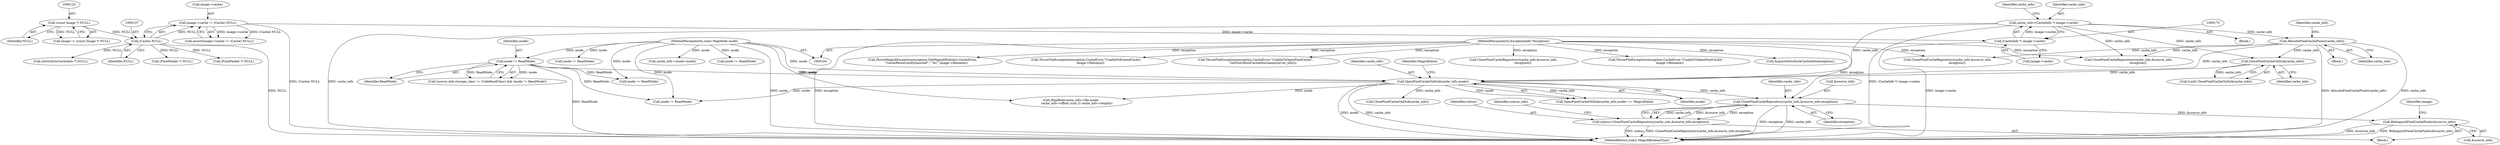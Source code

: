 digraph "0_ImageMagick_4e81ce8b07219c69a9aeccb0f7f7b927ca6db74c_0@pointer" {
"1001106" [label="(Call,ClonePixelCacheRepository(cache_info,&source_info,exception))"];
"1000813" [label="(Call,OpenPixelCacheOnDisk(cache_info,mode))"];
"1000431" [label="(Call,AllocatePixelCachePixels(cache_info))"];
"1000172" [label="(Call,cache_info=(CacheInfo *) image->cache)"];
"1000174" [label="(Call,(CacheInfo *) image->cache)"];
"1000132" [label="(Call,image->cache != (Cache) NULL)"];
"1000136" [label="(Call,(Cache) NULL)"];
"1000122" [label="(Call,(const Image *) NULL)"];
"1000803" [label="(Call,ClosePixelCacheOnDisk(cache_info))"];
"1000797" [label="(Call,mode != ReadMode)"];
"1000106" [label="(MethodParameterIn,const MapMode mode)"];
"1000107" [label="(MethodParameterIn,ExceptionInfo *exception)"];
"1001104" [label="(Call,status=ClonePixelCacheRepository(cache_info,&source_info,exception))"];
"1001111" [label="(Call,RelinquishPixelCachePixels(&source_info))"];
"1000613" [label="(Call,AcquireDistributeCacheInfo(exception))"];
"1001117" [label="(Identifier,image)"];
"1000430" [label="(Block,)"];
"1000138" [label="(Identifier,NULL)"];
"1000812" [label="(Call,OpenPixelCacheOnDisk(cache_info,mode) == MagickFalse)"];
"1000814" [label="(Identifier,cache_info)"];
"1000779" [label="(Call,ThrowMagickException(exception,GetMagickModule(),CacheError,\n        \"CacheResourcesExhausted\",\"`%s'\",image->filename))"];
"1001112" [label="(Call,&source_info)"];
"1001103" [label="(Block,)"];
"1000816" [label="(Identifier,MagickFalse)"];
"1000850" [label="(Call,ThrowFileException(exception,CacheError,\"UnableToExtendCache\",\n        image->filename))"];
"1000132" [label="(Call,image->cache != (Cache) NULL)"];
"1000813" [label="(Call,OpenPixelCacheOnDisk(cache_info,mode))"];
"1000122" [label="(Call,(const Image *) NULL)"];
"1000176" [label="(Call,image->cache)"];
"1000803" [label="(Call,ClosePixelCacheOnDisk(cache_info))"];
"1000108" [label="(Block,)"];
"1000618" [label="(Call,(DistributeCacheInfo *) NULL)"];
"1000798" [label="(Identifier,mode)"];
"1000499" [label="(Call,ClonePixelCacheRepository(cache_info,&source_info,\n                    exception))"];
"1001108" [label="(Call,&source_info)"];
"1000232" [label="(Call,cache_info->mode=mode)"];
"1000493" [label="(Call,mode != ReadMode)"];
"1000136" [label="(Call,(Cache) NULL)"];
"1000107" [label="(MethodParameterIn,ExceptionInfo *exception)"];
"1001107" [label="(Identifier,cache_info)"];
"1000701" [label="(Call,ClonePixelCacheRepository(cache_info,&source_info,\n                    exception))"];
"1001105" [label="(Identifier,status)"];
"1000815" [label="(Identifier,mode)"];
"1000131" [label="(Call,assert(image->cache != (Cache) NULL))"];
"1000174" [label="(Call,(CacheInfo *) image->cache)"];
"1000971" [label="(Call,ClosePixelCacheOnDisk(cache_info))"];
"1000133" [label="(Call,image->cache)"];
"1001106" [label="(Call,ClonePixelCacheRepository(cache_info,&source_info,exception))"];
"1000432" [label="(Identifier,cache_info)"];
"1000951" [label="(Call,(PixelPacket *) NULL)"];
"1001014" [label="(Call,mode != ReadMode)"];
"1000804" [label="(Identifier,cache_info)"];
"1000172" [label="(Call,cache_info=(CacheInfo *) image->cache)"];
"1000182" [label="(Identifier,cache_info)"];
"1000695" [label="(Call,mode != ReadMode)"];
"1000632" [label="(Call,ThrowFileException(exception,CacheError,\"UnableToOpenPixelCache\",\n                GetDistributeCacheHostname(server_info)))"];
"1000173" [label="(Identifier,cache_info)"];
"1001020" [label="(Call,ClonePixelCacheRepository(cache_info,&source_info,\n                    exception))"];
"1000801" [label="(Call,(void) ClosePixelCacheOnDisk(cache_info))"];
"1001113" [label="(Identifier,source_info)"];
"1000933" [label="(Call,MapBlob(cache_info->file,mode,\n            cache_info->offset,(size_t) cache_info->length))"];
"1000431" [label="(Call,AllocatePixelCachePixels(cache_info))"];
"1000438" [label="(Call,(PixelPacket *) NULL)"];
"1000823" [label="(Call,ThrowFileException(exception,CacheError,\"UnableToOpenPixelCache\",\n        image->filename))"];
"1000797" [label="(Call,mode != ReadMode)"];
"1001174" [label="(MethodReturn,static MagickBooleanType)"];
"1001111" [label="(Call,RelinquishPixelCachePixels(&source_info))"];
"1000436" [label="(Identifier,cache_info)"];
"1000120" [label="(Call,image != (const Image *) NULL)"];
"1000106" [label="(MethodParameterIn,const MapMode mode)"];
"1000791" [label="(Call,(source_info.storage_class != UndefinedClass) && (mode != ReadMode))"];
"1000799" [label="(Identifier,ReadMode)"];
"1001100" [label="(Call,mode != ReadMode)"];
"1001104" [label="(Call,status=ClonePixelCacheRepository(cache_info,&source_info,exception))"];
"1000124" [label="(Identifier,NULL)"];
"1001110" [label="(Identifier,exception)"];
"1001106" -> "1001104"  [label="AST: "];
"1001106" -> "1001110"  [label="CFG: "];
"1001107" -> "1001106"  [label="AST: "];
"1001108" -> "1001106"  [label="AST: "];
"1001110" -> "1001106"  [label="AST: "];
"1001104" -> "1001106"  [label="CFG: "];
"1001106" -> "1001174"  [label="DDG: exception"];
"1001106" -> "1001174"  [label="DDG: cache_info"];
"1001106" -> "1001104"  [label="DDG: cache_info"];
"1001106" -> "1001104"  [label="DDG: &source_info"];
"1001106" -> "1001104"  [label="DDG: exception"];
"1000813" -> "1001106"  [label="DDG: cache_info"];
"1000107" -> "1001106"  [label="DDG: exception"];
"1001106" -> "1001111"  [label="DDG: &source_info"];
"1000813" -> "1000812"  [label="AST: "];
"1000813" -> "1000815"  [label="CFG: "];
"1000814" -> "1000813"  [label="AST: "];
"1000815" -> "1000813"  [label="AST: "];
"1000816" -> "1000813"  [label="CFG: "];
"1000813" -> "1001174"  [label="DDG: cache_info"];
"1000813" -> "1001174"  [label="DDG: mode"];
"1000813" -> "1000812"  [label="DDG: cache_info"];
"1000813" -> "1000812"  [label="DDG: mode"];
"1000431" -> "1000813"  [label="DDG: cache_info"];
"1000803" -> "1000813"  [label="DDG: cache_info"];
"1000172" -> "1000813"  [label="DDG: cache_info"];
"1000797" -> "1000813"  [label="DDG: mode"];
"1000106" -> "1000813"  [label="DDG: mode"];
"1000813" -> "1000933"  [label="DDG: mode"];
"1000813" -> "1000971"  [label="DDG: cache_info"];
"1000813" -> "1001100"  [label="DDG: mode"];
"1000431" -> "1000430"  [label="AST: "];
"1000431" -> "1000432"  [label="CFG: "];
"1000432" -> "1000431"  [label="AST: "];
"1000436" -> "1000431"  [label="CFG: "];
"1000431" -> "1001174"  [label="DDG: cache_info"];
"1000431" -> "1001174"  [label="DDG: AllocatePixelCachePixels(cache_info)"];
"1000172" -> "1000431"  [label="DDG: cache_info"];
"1000431" -> "1000499"  [label="DDG: cache_info"];
"1000431" -> "1000701"  [label="DDG: cache_info"];
"1000431" -> "1000803"  [label="DDG: cache_info"];
"1000172" -> "1000108"  [label="AST: "];
"1000172" -> "1000174"  [label="CFG: "];
"1000173" -> "1000172"  [label="AST: "];
"1000174" -> "1000172"  [label="AST: "];
"1000182" -> "1000172"  [label="CFG: "];
"1000172" -> "1001174"  [label="DDG: cache_info"];
"1000172" -> "1001174"  [label="DDG: (CacheInfo *) image->cache"];
"1000174" -> "1000172"  [label="DDG: image->cache"];
"1000172" -> "1000701"  [label="DDG: cache_info"];
"1000172" -> "1000803"  [label="DDG: cache_info"];
"1000174" -> "1000176"  [label="CFG: "];
"1000175" -> "1000174"  [label="AST: "];
"1000176" -> "1000174"  [label="AST: "];
"1000174" -> "1001174"  [label="DDG: image->cache"];
"1000132" -> "1000174"  [label="DDG: image->cache"];
"1000132" -> "1000131"  [label="AST: "];
"1000132" -> "1000136"  [label="CFG: "];
"1000133" -> "1000132"  [label="AST: "];
"1000136" -> "1000132"  [label="AST: "];
"1000131" -> "1000132"  [label="CFG: "];
"1000132" -> "1001174"  [label="DDG: (Cache) NULL"];
"1000132" -> "1000131"  [label="DDG: image->cache"];
"1000132" -> "1000131"  [label="DDG: (Cache) NULL"];
"1000136" -> "1000132"  [label="DDG: NULL"];
"1000136" -> "1000138"  [label="CFG: "];
"1000137" -> "1000136"  [label="AST: "];
"1000138" -> "1000136"  [label="AST: "];
"1000136" -> "1001174"  [label="DDG: NULL"];
"1000122" -> "1000136"  [label="DDG: NULL"];
"1000136" -> "1000438"  [label="DDG: NULL"];
"1000136" -> "1000618"  [label="DDG: NULL"];
"1000136" -> "1000951"  [label="DDG: NULL"];
"1000122" -> "1000120"  [label="AST: "];
"1000122" -> "1000124"  [label="CFG: "];
"1000123" -> "1000122"  [label="AST: "];
"1000124" -> "1000122"  [label="AST: "];
"1000120" -> "1000122"  [label="CFG: "];
"1000122" -> "1000120"  [label="DDG: NULL"];
"1000803" -> "1000801"  [label="AST: "];
"1000803" -> "1000804"  [label="CFG: "];
"1000804" -> "1000803"  [label="AST: "];
"1000801" -> "1000803"  [label="CFG: "];
"1000803" -> "1000801"  [label="DDG: cache_info"];
"1000797" -> "1000791"  [label="AST: "];
"1000797" -> "1000799"  [label="CFG: "];
"1000798" -> "1000797"  [label="AST: "];
"1000799" -> "1000797"  [label="AST: "];
"1000791" -> "1000797"  [label="CFG: "];
"1000797" -> "1001174"  [label="DDG: ReadMode"];
"1000797" -> "1000791"  [label="DDG: mode"];
"1000797" -> "1000791"  [label="DDG: ReadMode"];
"1000106" -> "1000797"  [label="DDG: mode"];
"1000797" -> "1001014"  [label="DDG: ReadMode"];
"1000797" -> "1001100"  [label="DDG: ReadMode"];
"1000106" -> "1000104"  [label="AST: "];
"1000106" -> "1001174"  [label="DDG: mode"];
"1000106" -> "1000232"  [label="DDG: mode"];
"1000106" -> "1000493"  [label="DDG: mode"];
"1000106" -> "1000695"  [label="DDG: mode"];
"1000106" -> "1000933"  [label="DDG: mode"];
"1000106" -> "1001014"  [label="DDG: mode"];
"1000106" -> "1001100"  [label="DDG: mode"];
"1000107" -> "1000104"  [label="AST: "];
"1000107" -> "1001174"  [label="DDG: exception"];
"1000107" -> "1000499"  [label="DDG: exception"];
"1000107" -> "1000613"  [label="DDG: exception"];
"1000107" -> "1000632"  [label="DDG: exception"];
"1000107" -> "1000701"  [label="DDG: exception"];
"1000107" -> "1000779"  [label="DDG: exception"];
"1000107" -> "1000823"  [label="DDG: exception"];
"1000107" -> "1000850"  [label="DDG: exception"];
"1000107" -> "1001020"  [label="DDG: exception"];
"1001104" -> "1001103"  [label="AST: "];
"1001105" -> "1001104"  [label="AST: "];
"1001113" -> "1001104"  [label="CFG: "];
"1001104" -> "1001174"  [label="DDG: status"];
"1001104" -> "1001174"  [label="DDG: ClonePixelCacheRepository(cache_info,&source_info,exception)"];
"1001111" -> "1001103"  [label="AST: "];
"1001111" -> "1001112"  [label="CFG: "];
"1001112" -> "1001111"  [label="AST: "];
"1001117" -> "1001111"  [label="CFG: "];
"1001111" -> "1001174"  [label="DDG: RelinquishPixelCachePixels(&source_info)"];
"1001111" -> "1001174"  [label="DDG: &source_info"];
}

